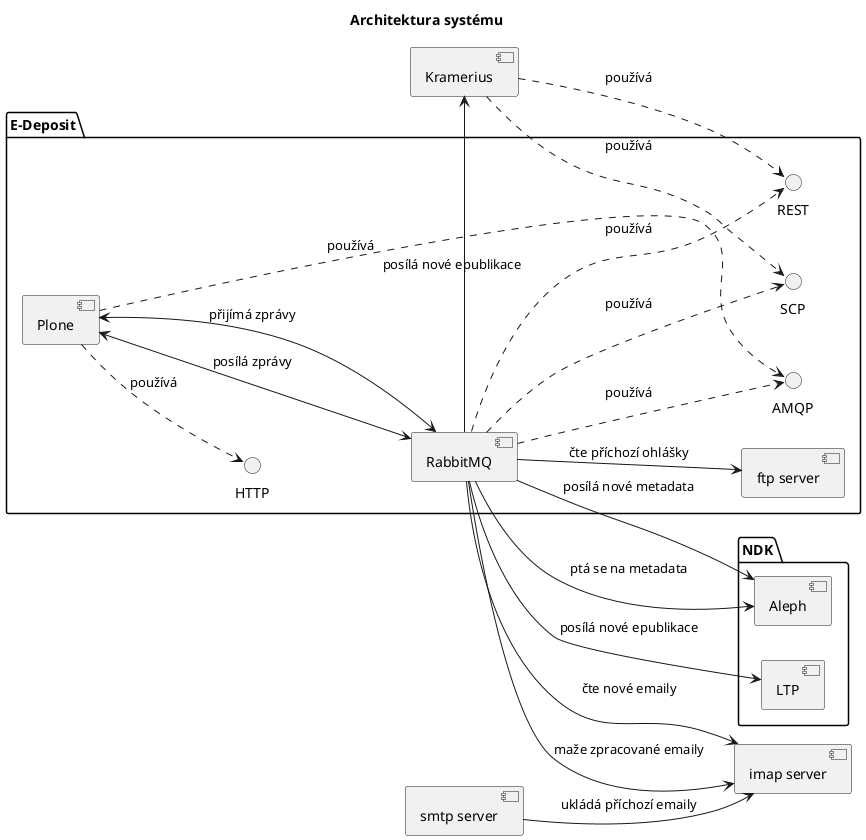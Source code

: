 @startuml
left to right direction
skinparam componentStyle uml2
title Architektura systému

package "E-Deposit" {
() "HTTP" as HTTP
() "SCP" as SCP
() "AMQP" as AMQP

[RabbitMQ] ..> AMQP : používá
[RabbitMQ] ..> SCP : používá
[RabbitMQ] ..> REST : používá
[Plone] ..> AMQP : používá
[Plone] <---> [RabbitMQ] : posílá zprávy
[Plone] <---> [RabbitMQ] : přijímá zprávy
[Plone] ..> HTTP : používá
[ftp server]
[RabbitMQ] --> [ftp server] : čte příchozí ohlášky
}

[smtp server]
[smtp server] --> [imap server] : ukládá příchozí emaily

[imap server]
[RabbitMQ] --> [imap server] : čte nové emaily
[RabbitMQ] --> [imap server] : maže zpracované emaily

package "NDK" {
[RabbitMQ] --> [Aleph] : ptá se na metadata
[RabbitMQ] --> [Aleph] : posílá nové metadata
[RabbitMQ] --> [LTP] : posílá nové epublikace
[Aleph]
[LTP]
}

[RabbitMQ] --> [Kramerius] : posílá nové epublikace
[Kramerius] ..> REST : používá
[Kramerius] ..> SCP : používá

@enduml